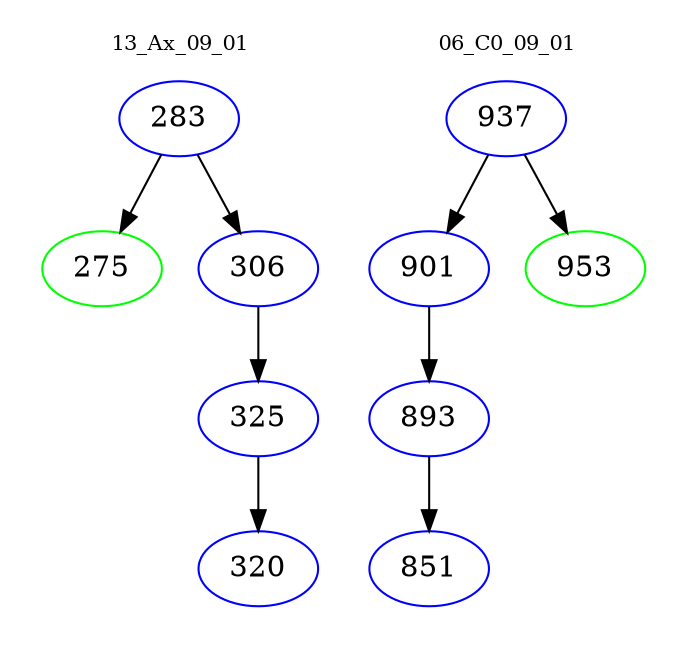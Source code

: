 digraph{
subgraph cluster_0 {
color = white
label = "13_Ax_09_01";
fontsize=10;
T0_283 [label="283", color="blue"]
T0_283 -> T0_275 [color="black"]
T0_275 [label="275", color="green"]
T0_283 -> T0_306 [color="black"]
T0_306 [label="306", color="blue"]
T0_306 -> T0_325 [color="black"]
T0_325 [label="325", color="blue"]
T0_325 -> T0_320 [color="black"]
T0_320 [label="320", color="blue"]
}
subgraph cluster_1 {
color = white
label = "06_C0_09_01";
fontsize=10;
T1_937 [label="937", color="blue"]
T1_937 -> T1_901 [color="black"]
T1_901 [label="901", color="blue"]
T1_901 -> T1_893 [color="black"]
T1_893 [label="893", color="blue"]
T1_893 -> T1_851 [color="black"]
T1_851 [label="851", color="blue"]
T1_937 -> T1_953 [color="black"]
T1_953 [label="953", color="green"]
}
}
